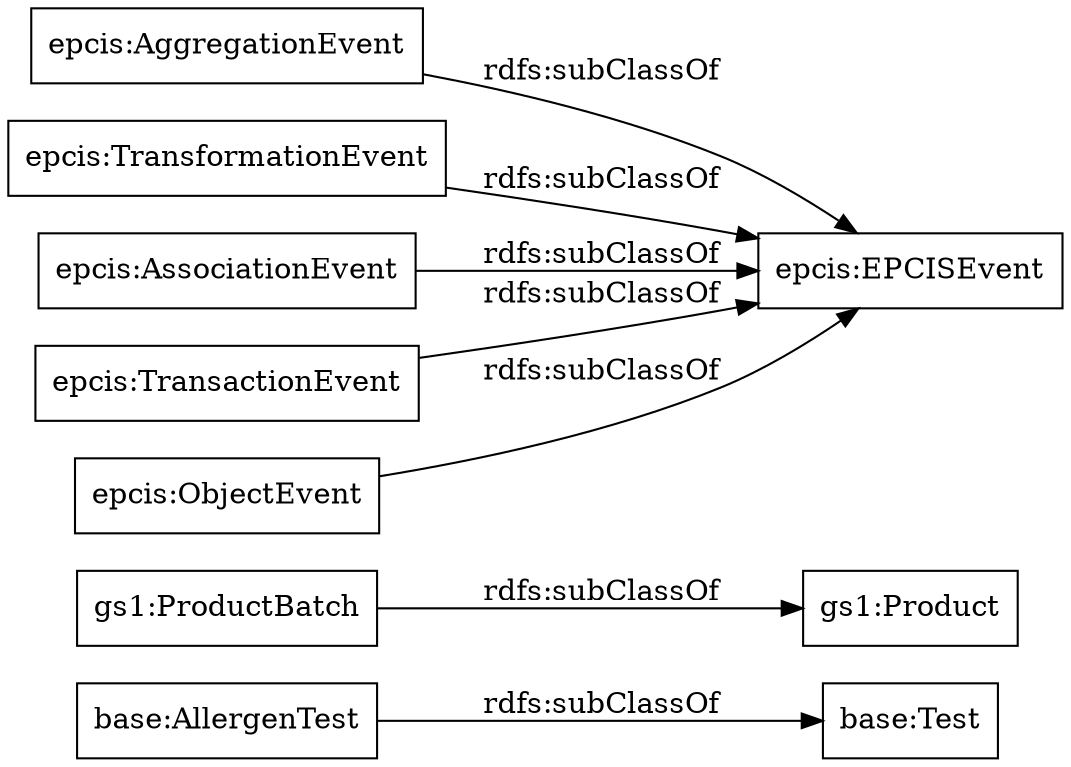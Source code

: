 digraph ar2dtool_diagram { 
rankdir=LR;
size="1000"
node [shape = rectangle, color="black"]; "base:Test" "gs1:Product" "gs1:ProductBatch" "base:AllergenTest" "epcis:AggregationEvent" "epcis:TransformationEvent" "epcis:EPCISEvent" "epcis:AssociationEvent" "epcis:TransactionEvent" "epcis:ObjectEvent" ; /*classes style*/
	"epcis:ObjectEvent" -> "epcis:EPCISEvent" [ label = "rdfs:subClassOf" ];
	"epcis:TransformationEvent" -> "epcis:EPCISEvent" [ label = "rdfs:subClassOf" ];
	"epcis:TransactionEvent" -> "epcis:EPCISEvent" [ label = "rdfs:subClassOf" ];
	"gs1:ProductBatch" -> "gs1:Product" [ label = "rdfs:subClassOf" ];
	"base:AllergenTest" -> "base:Test" [ label = "rdfs:subClassOf" ];
	"epcis:AssociationEvent" -> "epcis:EPCISEvent" [ label = "rdfs:subClassOf" ];
	"epcis:AggregationEvent" -> "epcis:EPCISEvent" [ label = "rdfs:subClassOf" ];

}
